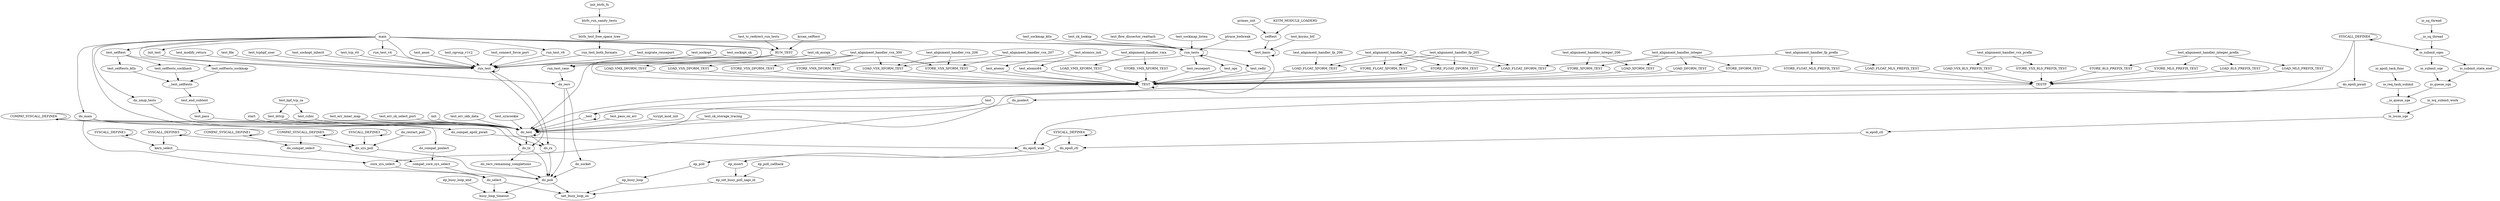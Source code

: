 digraph "/home/cendes/Documents/masters_thesis/ocloz/knob_graph_search/knob_graphs/busy_poll.dot" {
	 do_poll -> net_busy_loop_on
	 do_select -> net_busy_loop_on
	 ep_set_busy_poll_napi_id -> net_busy_loop_on
	 ep_busy_loop -> net_busy_loop_on
	 do_poll -> busy_loop_timeout
	 do_select -> busy_loop_timeout
	 ep_busy_loop_end -> busy_loop_timeout
	 ep_poll -> ep_busy_loop
	 do_epoll_wait -> ep_poll
	 do_compat_epoll_pwait -> do_epoll_wait
	 do_epoll_pwait -> do_epoll_wait
	 SYSCALL_DEFINE4 -> do_epoll_wait
	 SYSCALL_DEFINE4 -> SYSCALL_DEFINE4
	 SYSCALL_DEFINE6 -> do_epoll_pwait
	 SYSCALL_DEFINE6 -> SYSCALL_DEFINE6
	 COMPAT_SYSCALL_DEFINE6 -> do_compat_epoll_pwait
	 COMPAT_SYSCALL_DEFINE6 -> COMPAT_SYSCALL_DEFINE6
	 ep_insert -> ep_set_busy_poll_napi_id
	 ep_poll_callback -> ep_set_busy_poll_napi_id
	 do_epoll_ctl -> ep_insert
	 io_epoll_ctl -> do_epoll_ctl
	 SYSCALL_DEFINE4 -> do_epoll_ctl
	 io_issue_sqe -> io_epoll_ctl
	 __io_queue_sqe -> io_issue_sqe
	 io_wq_submit_work -> io_issue_sqe
	 io_queue_sqe -> __io_queue_sqe
	 io_req_task_submit -> __io_queue_sqe
	 io_apoll_task_func -> io_req_task_submit
	 io_submit_state_end -> io_queue_sqe
	 io_submit_sqe -> io_queue_sqe
	 io_submit_sqes -> io_submit_sqe
	 SYSCALL_DEFINE6 -> io_submit_sqes
	 __io_sq_thread -> io_submit_sqes
	 io_sq_thread -> __io_sq_thread
	 io_submit_sqes -> io_submit_state_end
	 compat_core_sys_select -> do_select
	 core_sys_select -> do_select
	 do_pselect -> core_sys_select
	 kern_select -> core_sys_select
	 SYSCALL_DEFINE1 -> kern_select
	 SYSCALL_DEFINE5 -> kern_select
	 SYSCALL_DEFINE5 -> SYSCALL_DEFINE5
	 SYSCALL_DEFINE1 -> SYSCALL_DEFINE1
	 SYSCALL_DEFINE6 -> do_pselect
	 do_compat_pselect -> compat_core_sys_select
	 do_compat_select -> compat_core_sys_select
	 COMPAT_SYSCALL_DEFINE1 -> do_compat_select
	 COMPAT_SYSCALL_DEFINE5 -> do_compat_select
	 COMPAT_SYSCALL_DEFINE5 -> COMPAT_SYSCALL_DEFINE5
	 COMPAT_SYSCALL_DEFINE1 -> COMPAT_SYSCALL_DEFINE1
	 COMPAT_SYSCALL_DEFINE6 -> do_compat_pselect
	 do_socket -> do_poll
	 do_rx -> do_poll
	 do_tx -> do_poll
	 do_recv_remaining_completions -> do_poll
	 do_main -> do_poll
	 do_recv -> do_poll
	 do_sys_poll -> do_poll
	 SYSCALL_DEFINE5 -> do_sys_poll
	 COMPAT_SYSCALL_DEFINE5 -> do_sys_poll
	 SYSCALL_DEFINE3 -> do_sys_poll
	 do_restart_poll -> do_sys_poll
	 SYSCALL_DEFINE3 -> SYSCALL_DEFINE3
	 main -> do_main
	 do_tx -> do_recv_remaining_completions
	 run_test -> do_tx
	 do_test -> do_tx
	 do_main -> do_tx
	 TESTP -> do_test
	 main -> do_test
	 test_pass_on_err -> do_test
	 do_main -> do_test
	 do_test -> do_test
	 tcrypt_mod_init -> do_test
	 RUN_TEST -> do_test
	 do_umip_tests -> do_test
	 test -> do_test
	 test_sk_storage_tracing -> do_test
	 __test -> do_test
	 start -> do_test
	 test_cubic -> do_test
	 test_dctcp -> do_test
	 test_err_inner_map -> do_test
	 test_err_sk_select_port -> do_test
	 init -> do_test
	 test_err_skb_data -> do_test
	 test_syncookie -> do_test
	 TEST -> do_test
	 test_pass -> do_test
	 main -> RUN_TEST
	 test_tc_redirect_run_tests -> RUN_TEST
	 kcsan_selftest -> RUN_TEST
	 test_basic -> __test
	 test -> __test
	 __test -> __test
	 main -> test_basic
	 test_ksyms_btf -> test_basic
	 selftest -> test_basic
	 test_basic -> test_basic
	 KSTM_MODULE_LOADERS -> selftest
	 primes_init -> selftest
	 test_bpf_tcp_ca -> test_cubic
	 test_bpf_tcp_ca -> test_dctcp
	 test_end_subtest -> test_pass
	 __test_selftests -> test_end_subtest
	 test_selftests_ktls -> __test_selftests
	 test_selftests_sockhash -> __test_selftests
	 test_selftests_sockmap -> __test_selftests
	 test_selftest -> test_selftests_sockmap
	 main -> test_selftest
	 test_selftest -> test_selftests_sockhash
	 test_selftest -> test_selftests_ktls
	 LOAD_FLOAT_XFORM_TEST -> TEST
	 STORE_FLOAT_XFORM_TEST -> TEST
	 STORE_XFORM_TEST -> TEST
	 LOAD_XFORM_TEST -> TEST
	 LOAD_VMX_DFORM_TEST -> TEST
	 LOAD_DFORM_TEST -> TEST
	 test_atomic -> TEST
	 test_atomic64 -> TEST
	 LOAD_FLOAT_DFORM_TEST -> TEST
	 test_ops -> TEST
	 STORE_DFORM_TEST -> TEST
	 TEST -> TEST
	 LOAD_VSX_DFORM_TEST -> TEST
	 test_sk_assign -> TEST
	 LOAD_VMX_XFORM_TEST -> TEST
	 test_redir -> TEST
	 STORE_VSX_DFORM_TEST -> TEST
	 test_reuseport -> TEST
	 STORE_FLOAT_DFORM_TEST -> TEST
	 LOAD_VSX_XFORM_TEST -> TEST
	 STORE_VMX_DFORM_TEST -> TEST
	 STORE_VSX_XFORM_TEST -> TEST
	 STORE_VMX_XFORM_TEST -> TEST
	 test_atomics_init -> test_atomic
	 test_atomics_init -> test_atomic64
	 run_tests -> test_ops
	 test_sockmap_listen -> run_tests
	 ptrace_hwbreak -> run_tests
	 main -> run_tests
	 test_sockmap_ktls -> run_tests
	 run_tests -> run_tests
	 test_sk_lookup -> run_tests
	 test_flow_dissector_reattach -> run_tests
	 run_tests -> test_redir
	 run_tests -> test_reuseport
	 test_alignment_handler_vsx_300 -> LOAD_VSX_XFORM_TEST
	 test_alignment_handler_vsx_207 -> LOAD_VSX_XFORM_TEST
	 test_alignment_handler_vsx_206 -> LOAD_VSX_XFORM_TEST
	 test_alignment_handler_vsx_300 -> STORE_VSX_XFORM_TEST
	 test_alignment_handler_vsx_207 -> STORE_VSX_XFORM_TEST
	 test_alignment_handler_vsx_206 -> STORE_VSX_XFORM_TEST
	 test_alignment_handler_vsx_300 -> LOAD_VSX_DFORM_TEST
	 test_alignment_handler_vsx_300 -> STORE_VSX_DFORM_TEST
	 test_alignment_handler_vmx -> LOAD_VMX_XFORM_TEST
	 test_alignment_handler_vmx -> STORE_VMX_XFORM_TEST
	 test_alignment_handler_vsx_300 -> LOAD_VMX_DFORM_TEST
	 test_alignment_handler_vsx_300 -> STORE_VMX_DFORM_TEST
	 test_alignment_handler_integer_206 -> LOAD_XFORM_TEST
	 test_alignment_handler_integer -> LOAD_XFORM_TEST
	 test_alignment_handler_integer_206 -> STORE_XFORM_TEST
	 test_alignment_handler_integer -> STORE_XFORM_TEST
	 test_alignment_handler_integer -> LOAD_DFORM_TEST
	 test_alignment_handler_integer -> STORE_DFORM_TEST
	 test_alignment_handler_fp_prefix -> LOAD_FLOAT_DFORM_TEST
	 test_alignment_handler_fp_205 -> LOAD_FLOAT_DFORM_TEST
	 test_alignment_handler_fp -> LOAD_FLOAT_DFORM_TEST
	 test_alignment_handler_fp_205 -> STORE_FLOAT_DFORM_TEST
	 test_alignment_handler_fp -> STORE_FLOAT_DFORM_TEST
	 test_alignment_handler_fp_206 -> LOAD_FLOAT_XFORM_TEST
	 test_alignment_handler_fp_205 -> LOAD_FLOAT_XFORM_TEST
	 test_alignment_handler_fp -> LOAD_FLOAT_XFORM_TEST
	 test_alignment_handler_fp_205 -> STORE_FLOAT_XFORM_TEST
	 test_alignment_handler_fp -> STORE_FLOAT_XFORM_TEST
	 STORE_VSX_8LS_PREFIX_TEST -> TESTP
	 LOAD_VSX_8LS_PREFIX_TEST -> TESTP
	 LOAD_FLOAT_MLS_PREFIX_TEST -> TESTP
	 STORE_FLOAT_MLS_PREFIX_TEST -> TESTP
	 STORE_8LS_PREFIX_TEST -> TESTP
	 STORE_MLS_PREFIX_TEST -> TESTP
	 LOAD_8LS_PREFIX_TEST -> TESTP
	 LOAD_MLS_PREFIX_TEST -> TESTP
	 test_alignment_handler_integer_prefix -> LOAD_MLS_PREFIX_TEST
	 test_alignment_handler_integer_prefix -> STORE_MLS_PREFIX_TEST
	 test_alignment_handler_integer_prefix -> LOAD_8LS_PREFIX_TEST
	 test_alignment_handler_integer_prefix -> STORE_8LS_PREFIX_TEST
	 test_alignment_handler_fp_prefix -> LOAD_FLOAT_MLS_PREFIX_TEST
	 test_alignment_handler_fp_prefix -> STORE_FLOAT_MLS_PREFIX_TEST
	 test_alignment_handler_vsx_prefix -> LOAD_VSX_8LS_PREFIX_TEST
	 test_alignment_handler_vsx_prefix -> STORE_VSX_8LS_PREFIX_TEST
	 main -> do_umip_tests
	 RUN_TEST -> run_test
	 test_anon -> run_test
	 run_test_both_formats -> run_test
	 main -> run_test
	 test_cgroup_v1v2 -> run_test
	 run_test_v6 -> run_test
	 test_connect_force_port -> run_test
	 test_migrate_reuseport -> run_test
	 test_sockopt -> run_test
	 test_sockopt_sk -> run_test
	 test_modify_return -> run_test
	 run_test -> run_test
	 test_file -> run_test
	 test_tcpbpf_user -> run_test
	 test_sk_assign -> run_test
	 init_test -> run_test
	 run_test_v4 -> run_test
	 test_sockopt_inherit -> run_test
	 test_tcp_rtt -> run_test
	 btrfs_test_free_space_tree -> run_test_both_formats
	 btrfs_run_sanity_tests -> btrfs_test_free_space_tree
	 init_btrfs_fs -> btrfs_run_sanity_tests
	 main -> run_test_v4
	 main -> run_test_v6
	 main -> init_test
	 run_test -> do_rx
	 do_test -> do_rx
	 do_main -> do_rx
	 do_recv -> do_socket
	 run_test_case -> do_recv
	 main -> do_recv
	 main -> run_test_case
	 run_tests -> run_test_case
}

